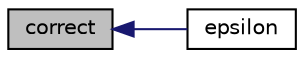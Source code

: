 digraph "correct"
{
  bgcolor="transparent";
  edge [fontname="Helvetica",fontsize="10",labelfontname="Helvetica",labelfontsize="10"];
  node [fontname="Helvetica",fontsize="10",shape=record];
  rankdir="LR";
  Node1 [label="correct",height=0.2,width=0.4,color="black", fillcolor="grey75", style="filled", fontcolor="black"];
  Node1 -> Node2 [dir="back",color="midnightblue",fontsize="10",style="solid",fontname="Helvetica"];
  Node2 [label="epsilon",height=0.2,width=0.4,color="black",URL="$a01519.html#af8fde26ebf6e4d7cbbdb9000bd2c57d8",tooltip="Return the turbulence kinetic energy dissipation rate. "];
}
